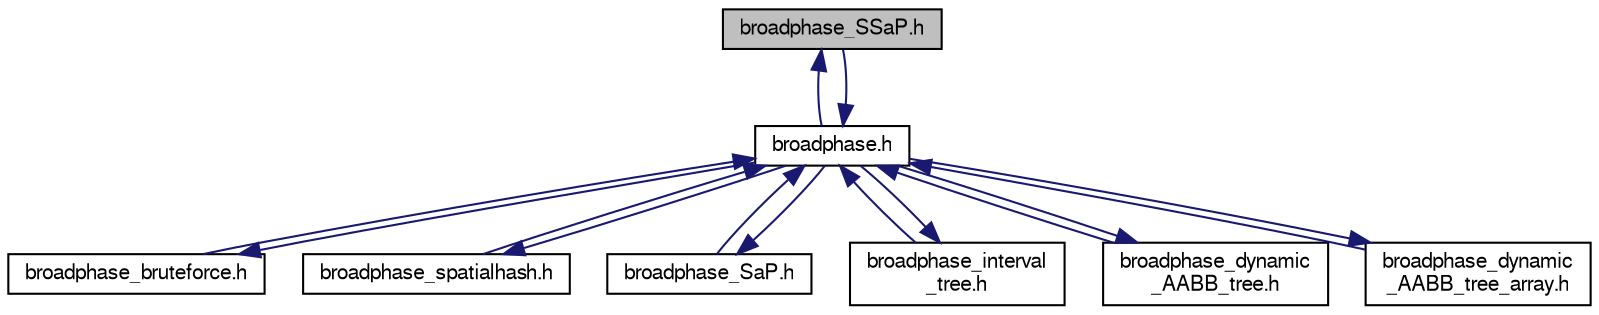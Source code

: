 digraph "broadphase_SSaP.h"
{
  edge [fontname="FreeSans",fontsize="10",labelfontname="FreeSans",labelfontsize="10"];
  node [fontname="FreeSans",fontsize="10",shape=record];
  Node1 [label="broadphase_SSaP.h",height=0.2,width=0.4,color="black", fillcolor="grey75", style="filled" fontcolor="black"];
  Node1 -> Node2 [dir="back",color="midnightblue",fontsize="10",style="solid",fontname="FreeSans"];
  Node2 [label="broadphase.h",height=0.2,width=0.4,color="black", fillcolor="white", style="filled",URL="$a00227.html"];
  Node2 -> Node3 [dir="back",color="midnightblue",fontsize="10",style="solid",fontname="FreeSans"];
  Node3 [label="broadphase_bruteforce.h",height=0.2,width=0.4,color="black", fillcolor="white", style="filled",URL="$a00228.html"];
  Node3 -> Node2 [dir="back",color="midnightblue",fontsize="10",style="solid",fontname="FreeSans"];
  Node2 -> Node4 [dir="back",color="midnightblue",fontsize="10",style="solid",fontname="FreeSans"];
  Node4 [label="broadphase_spatialhash.h",height=0.2,width=0.4,color="black", fillcolor="white", style="filled",URL="$a00233.html"];
  Node4 -> Node2 [dir="back",color="midnightblue",fontsize="10",style="solid",fontname="FreeSans"];
  Node2 -> Node5 [dir="back",color="midnightblue",fontsize="10",style="solid",fontname="FreeSans"];
  Node5 [label="broadphase_SaP.h",height=0.2,width=0.4,color="black", fillcolor="white", style="filled",URL="$a00232.html"];
  Node5 -> Node2 [dir="back",color="midnightblue",fontsize="10",style="solid",fontname="FreeSans"];
  Node2 -> Node1 [dir="back",color="midnightblue",fontsize="10",style="solid",fontname="FreeSans"];
  Node2 -> Node6 [dir="back",color="midnightblue",fontsize="10",style="solid",fontname="FreeSans"];
  Node6 [label="broadphase_interval\l_tree.h",height=0.2,width=0.4,color="black", fillcolor="white", style="filled",URL="$a00231.html"];
  Node6 -> Node2 [dir="back",color="midnightblue",fontsize="10",style="solid",fontname="FreeSans"];
  Node2 -> Node7 [dir="back",color="midnightblue",fontsize="10",style="solid",fontname="FreeSans"];
  Node7 [label="broadphase_dynamic\l_AABB_tree.h",height=0.2,width=0.4,color="black", fillcolor="white", style="filled",URL="$a00229.html"];
  Node7 -> Node2 [dir="back",color="midnightblue",fontsize="10",style="solid",fontname="FreeSans"];
  Node2 -> Node8 [dir="back",color="midnightblue",fontsize="10",style="solid",fontname="FreeSans"];
  Node8 [label="broadphase_dynamic\l_AABB_tree_array.h",height=0.2,width=0.4,color="black", fillcolor="white", style="filled",URL="$a00230.html"];
  Node8 -> Node2 [dir="back",color="midnightblue",fontsize="10",style="solid",fontname="FreeSans"];
}
